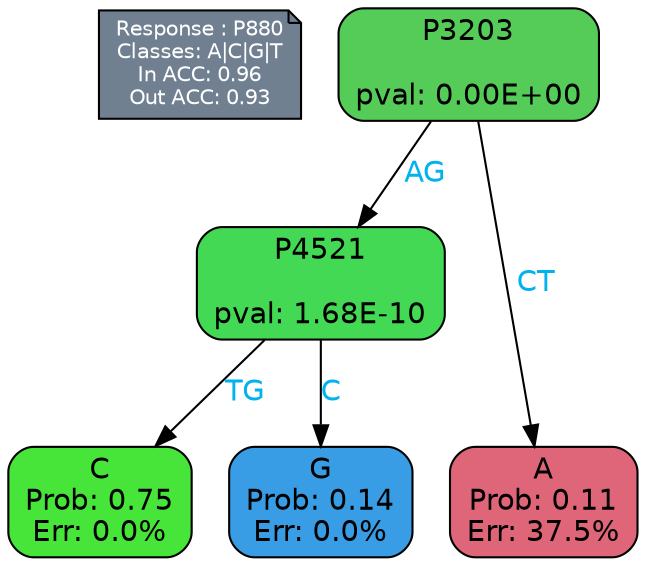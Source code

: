 digraph Tree {
node [shape=box, style="filled, rounded", color="black", fontname=helvetica] ;
graph [ranksep=equally, splines=polylines, bgcolor=transparent, dpi=600] ;
edge [fontname=helvetica] ;
LEGEND [label="Response : P880
Classes: A|C|G|T
In ACC: 0.96
Out ACC: 0.93
",shape=note,align=left,style=filled,fillcolor="slategray",fontcolor="white",fontsize=10];1 [label="P3203

pval: 0.00E+00", fillcolor="#56cc58"] ;
2 [label="P4521

pval: 1.68E-10", fillcolor="#44d954"] ;
3 [label="C
Prob: 0.75
Err: 0.0%", fillcolor="#47e539"] ;
4 [label="G
Prob: 0.14
Err: 0.0%", fillcolor="#399de5"] ;
5 [label="A
Prob: 0.11
Err: 37.5%", fillcolor="#df6679"] ;
1 -> 2 [label="AG",fontcolor=deepskyblue2] ;
1 -> 5 [label="CT",fontcolor=deepskyblue2] ;
2 -> 3 [label="TG",fontcolor=deepskyblue2] ;
2 -> 4 [label="C",fontcolor=deepskyblue2] ;
{rank = same; 3;4;5;}{rank = same; LEGEND;1;}}